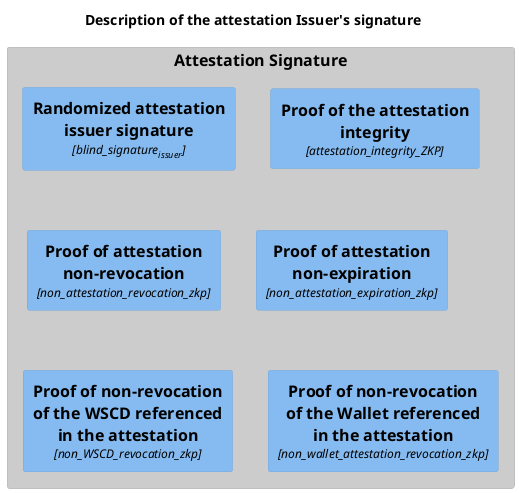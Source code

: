 @startuml 1/zkp-attestation
title Description of the attestation Issuer's signature

!include <c4/C4_Context.puml>
!include <c4/C4_Container.puml>
!include <c4/C4_Component.puml>
!include <office/Users/user.puml>
!include <office/Users/mobile_user.puml>
HIDE_STEREOTYPE()


Component_Ext(signature, "Attestation Signature", "") {
    Component(proof1, "Randomized attestation issuer signature", "blind_signature<sub>issuer</sub>")
    Component(proof2, "Proof of the attestation integrity", "attestation_integrity_ZKP")
    Component(proof3, "Proof of attestation non-revocation", "non_attestation_revocation_zkp")
    Component(proof4, "Proof of attestation non-expiration", "non_attestation_expiration_zkp")
    Component(proof5, "Proof of non-revocation of the WSCD referenced in the attestation", "non_WSCD_revocation_zkp")
    Component(proof6, "Proof of non-revocation of the Wallet referenced in the attestation", "non_wallet_attestation_revocation_zkp")

    Lay_R(proof1, proof2)
    Lay_D(proof1, proof3)
    Lay_R(proof3, proof4)
    Lay_R(proof5, proof6)
    Lay_D(proof4, proof5)
}
@enduml

